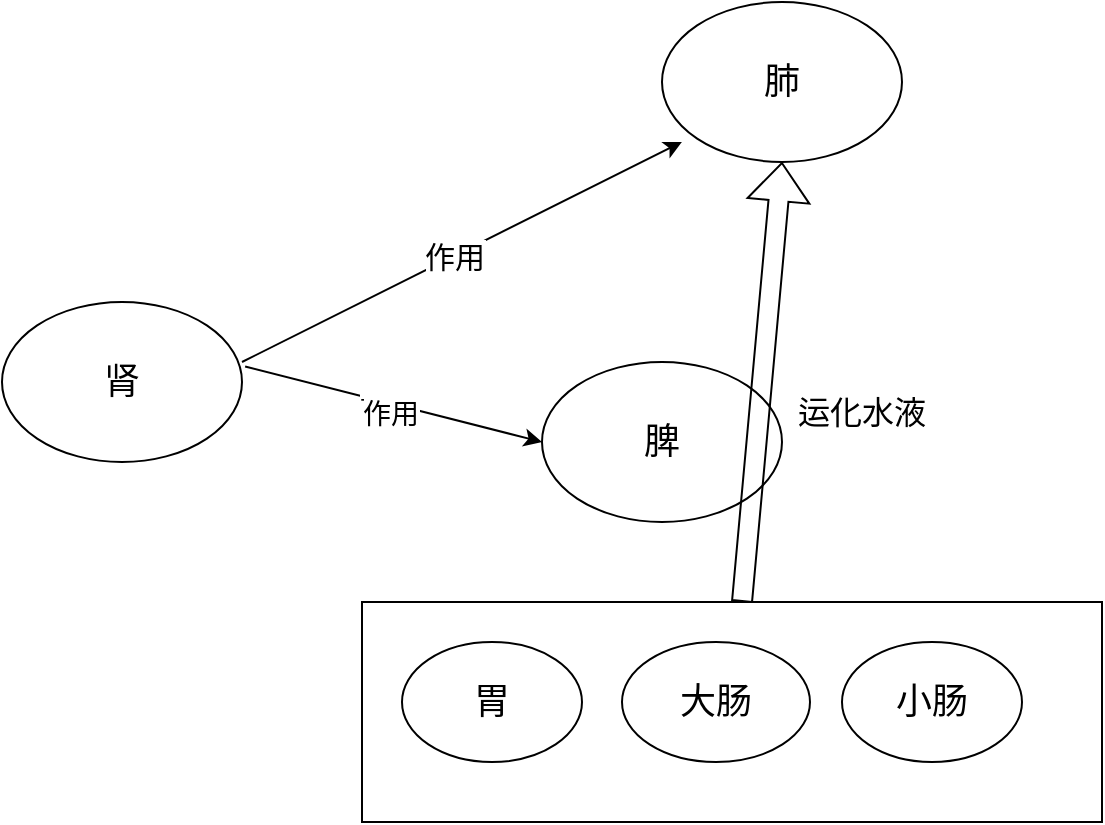 <mxfile version="22.1.15" type="github">
  <diagram name="第 1 页" id="NwrSyFQsEj8-366RsSql">
    <mxGraphModel dx="1050" dy="557" grid="1" gridSize="10" guides="1" tooltips="1" connect="1" arrows="1" fold="1" page="1" pageScale="1" pageWidth="827" pageHeight="1169" math="0" shadow="0">
      <root>
        <mxCell id="0" />
        <mxCell id="1" parent="0" />
        <mxCell id="zJj84lO5YfRWcEojWAQH-7" value="" style="rounded=0;whiteSpace=wrap;html=1;" vertex="1" parent="1">
          <mxGeometry x="250" y="370" width="370" height="110" as="geometry" />
        </mxCell>
        <mxCell id="zJj84lO5YfRWcEojWAQH-1" value="肾" style="ellipse;whiteSpace=wrap;html=1;fontSize=18;" vertex="1" parent="1">
          <mxGeometry x="70" y="220" width="120" height="80" as="geometry" />
        </mxCell>
        <mxCell id="zJj84lO5YfRWcEojWAQH-2" value="肺" style="ellipse;whiteSpace=wrap;html=1;fontSize=18;" vertex="1" parent="1">
          <mxGeometry x="400" y="70" width="120" height="80" as="geometry" />
        </mxCell>
        <mxCell id="zJj84lO5YfRWcEojWAQH-3" value="脾" style="ellipse;whiteSpace=wrap;html=1;fontSize=18;" vertex="1" parent="1">
          <mxGeometry x="340" y="250" width="120" height="80" as="geometry" />
        </mxCell>
        <mxCell id="zJj84lO5YfRWcEojWAQH-4" value="大肠" style="ellipse;whiteSpace=wrap;html=1;fontSize=18;" vertex="1" parent="1">
          <mxGeometry x="380" y="390" width="94" height="60" as="geometry" />
        </mxCell>
        <mxCell id="zJj84lO5YfRWcEojWAQH-5" value="胃" style="ellipse;whiteSpace=wrap;html=1;fontSize=18;" vertex="1" parent="1">
          <mxGeometry x="270" y="390" width="90" height="60" as="geometry" />
        </mxCell>
        <mxCell id="zJj84lO5YfRWcEojWAQH-6" value="小肠" style="ellipse;whiteSpace=wrap;html=1;fontSize=18;" vertex="1" parent="1">
          <mxGeometry x="490" y="390" width="90" height="60" as="geometry" />
        </mxCell>
        <mxCell id="zJj84lO5YfRWcEojWAQH-10" value="运化水液" style="text;html=1;strokeColor=none;fillColor=none;align=center;verticalAlign=middle;whiteSpace=wrap;rounded=0;fontSize=16;" vertex="1" parent="1">
          <mxGeometry x="460" y="260" width="80" height="30" as="geometry" />
        </mxCell>
        <mxCell id="zJj84lO5YfRWcEojWAQH-11" value="" style="endArrow=classic;html=1;rounded=0;entryX=0.083;entryY=0.875;entryDx=0;entryDy=0;entryPerimeter=0;" edge="1" parent="1" target="zJj84lO5YfRWcEojWAQH-2">
          <mxGeometry width="50" height="50" relative="1" as="geometry">
            <mxPoint x="190" y="250" as="sourcePoint" />
            <mxPoint x="240" y="200" as="targetPoint" />
          </mxGeometry>
        </mxCell>
        <mxCell id="zJj84lO5YfRWcEojWAQH-13" value="&lt;font style=&quot;font-size: 15px;&quot;&gt;作用&lt;/font&gt;" style="edgeLabel;html=1;align=center;verticalAlign=middle;resizable=0;points=[];" vertex="1" connectable="0" parent="zJj84lO5YfRWcEojWAQH-11">
          <mxGeometry x="-0.045" y="1" relative="1" as="geometry">
            <mxPoint x="1" as="offset" />
          </mxGeometry>
        </mxCell>
        <mxCell id="zJj84lO5YfRWcEojWAQH-12" value="" style="endArrow=classic;html=1;rounded=0;exitX=1.013;exitY=0.403;exitDx=0;exitDy=0;exitPerimeter=0;entryX=0;entryY=0.5;entryDx=0;entryDy=0;" edge="1" parent="1" source="zJj84lO5YfRWcEojWAQH-1" target="zJj84lO5YfRWcEojWAQH-3">
          <mxGeometry width="50" height="50" relative="1" as="geometry">
            <mxPoint x="220" y="300" as="sourcePoint" />
            <mxPoint x="270" y="250" as="targetPoint" />
          </mxGeometry>
        </mxCell>
        <mxCell id="zJj84lO5YfRWcEojWAQH-14" value="Text" style="edgeLabel;html=1;align=center;verticalAlign=middle;resizable=0;points=[];" vertex="1" connectable="0" parent="zJj84lO5YfRWcEojWAQH-12">
          <mxGeometry x="-0.087" y="-2" relative="1" as="geometry">
            <mxPoint as="offset" />
          </mxGeometry>
        </mxCell>
        <mxCell id="zJj84lO5YfRWcEojWAQH-15" value="&lt;font style=&quot;font-size: 14px;&quot;&gt;作用&lt;/font&gt;" style="edgeLabel;html=1;align=center;verticalAlign=middle;resizable=0;points=[];" vertex="1" connectable="0" parent="zJj84lO5YfRWcEojWAQH-12">
          <mxGeometry x="-0.011" y="-5" relative="1" as="geometry">
            <mxPoint as="offset" />
          </mxGeometry>
        </mxCell>
        <mxCell id="zJj84lO5YfRWcEojWAQH-16" value="" style="shape=flexArrow;endArrow=classic;html=1;rounded=0;entryX=0.5;entryY=1;entryDx=0;entryDy=0;" edge="1" parent="1" target="zJj84lO5YfRWcEojWAQH-2">
          <mxGeometry width="50" height="50" relative="1" as="geometry">
            <mxPoint x="440" y="370" as="sourcePoint" />
            <mxPoint x="500" y="320" as="targetPoint" />
          </mxGeometry>
        </mxCell>
      </root>
    </mxGraphModel>
  </diagram>
</mxfile>

